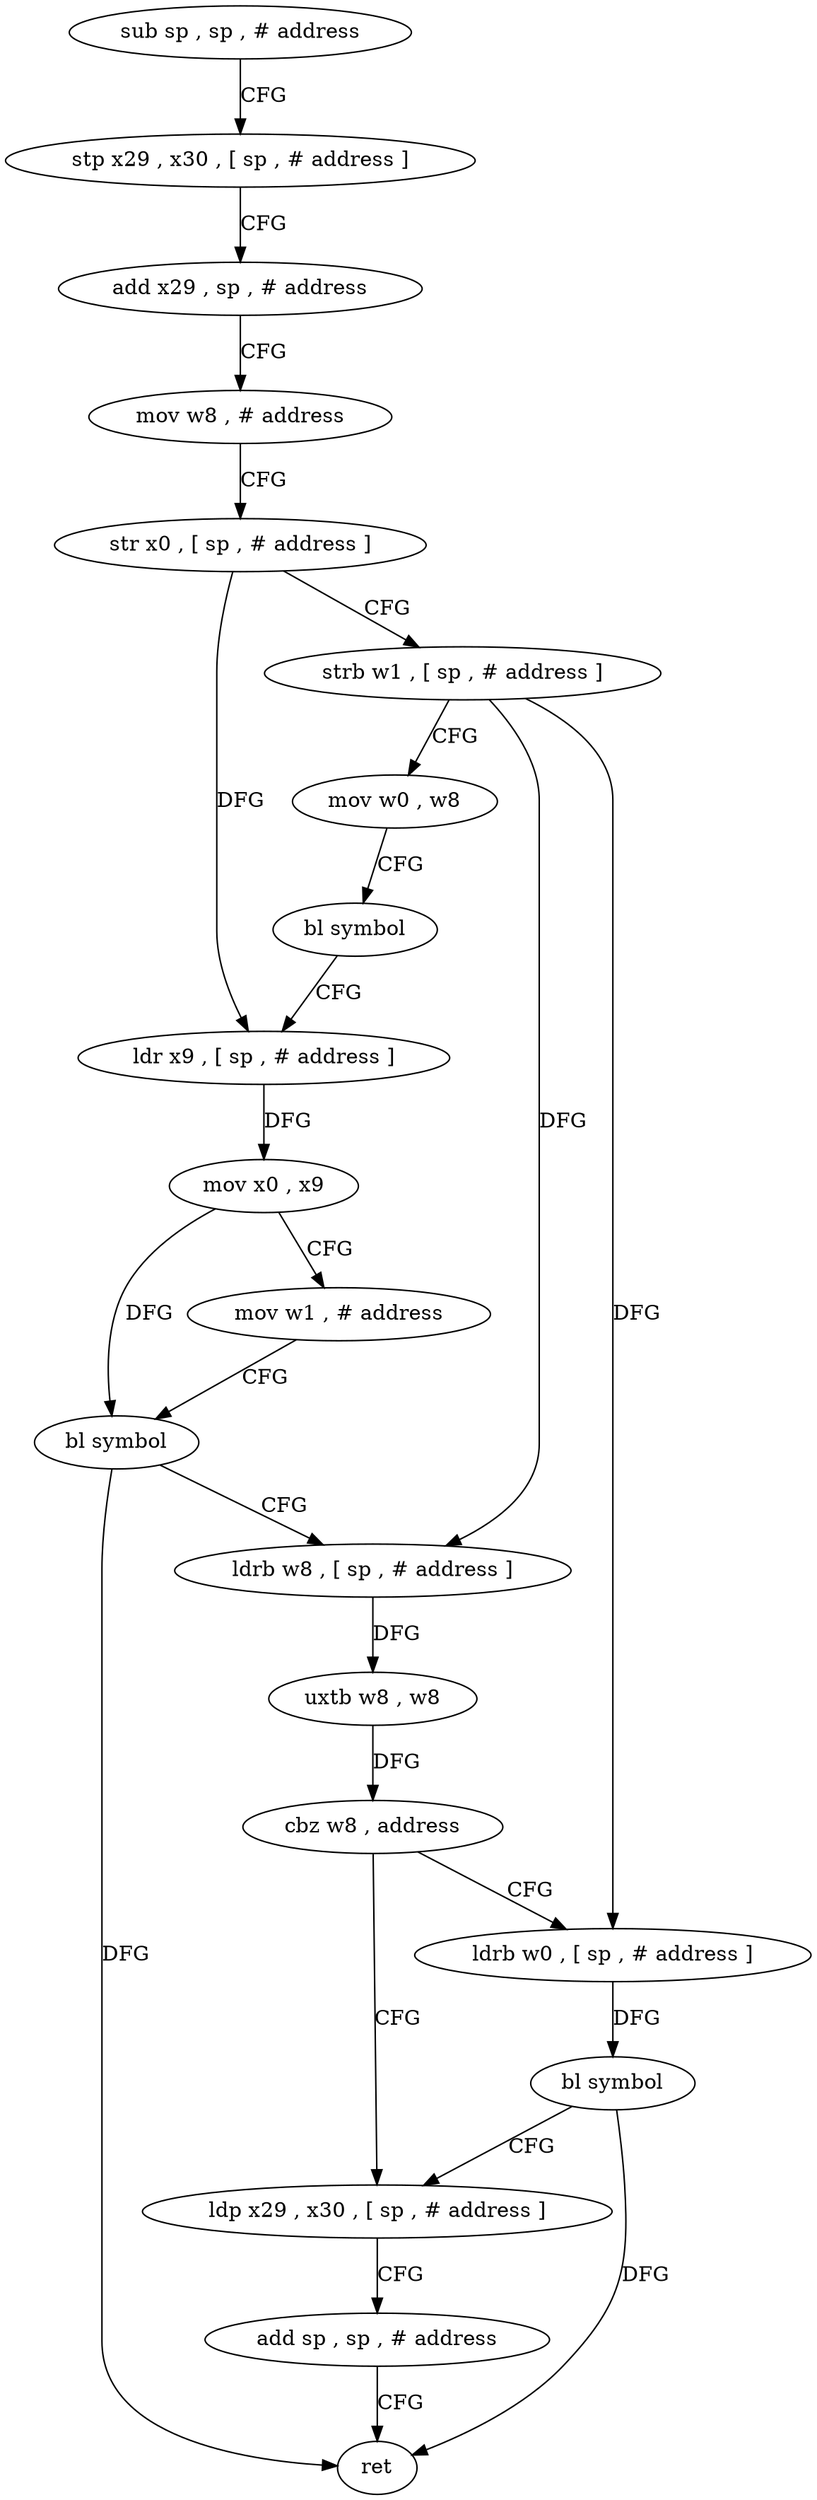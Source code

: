 digraph "func" {
"4208112" [label = "sub sp , sp , # address" ]
"4208116" [label = "stp x29 , x30 , [ sp , # address ]" ]
"4208120" [label = "add x29 , sp , # address" ]
"4208124" [label = "mov w8 , # address" ]
"4208128" [label = "str x0 , [ sp , # address ]" ]
"4208132" [label = "strb w1 , [ sp , # address ]" ]
"4208136" [label = "mov w0 , w8" ]
"4208140" [label = "bl symbol" ]
"4208144" [label = "ldr x9 , [ sp , # address ]" ]
"4208148" [label = "mov x0 , x9" ]
"4208152" [label = "mov w1 , # address" ]
"4208156" [label = "bl symbol" ]
"4208160" [label = "ldrb w8 , [ sp , # address ]" ]
"4208164" [label = "uxtb w8 , w8" ]
"4208168" [label = "cbz w8 , address" ]
"4208180" [label = "ldp x29 , x30 , [ sp , # address ]" ]
"4208172" [label = "ldrb w0 , [ sp , # address ]" ]
"4208184" [label = "add sp , sp , # address" ]
"4208188" [label = "ret" ]
"4208176" [label = "bl symbol" ]
"4208112" -> "4208116" [ label = "CFG" ]
"4208116" -> "4208120" [ label = "CFG" ]
"4208120" -> "4208124" [ label = "CFG" ]
"4208124" -> "4208128" [ label = "CFG" ]
"4208128" -> "4208132" [ label = "CFG" ]
"4208128" -> "4208144" [ label = "DFG" ]
"4208132" -> "4208136" [ label = "CFG" ]
"4208132" -> "4208160" [ label = "DFG" ]
"4208132" -> "4208172" [ label = "DFG" ]
"4208136" -> "4208140" [ label = "CFG" ]
"4208140" -> "4208144" [ label = "CFG" ]
"4208144" -> "4208148" [ label = "DFG" ]
"4208148" -> "4208152" [ label = "CFG" ]
"4208148" -> "4208156" [ label = "DFG" ]
"4208152" -> "4208156" [ label = "CFG" ]
"4208156" -> "4208160" [ label = "CFG" ]
"4208156" -> "4208188" [ label = "DFG" ]
"4208160" -> "4208164" [ label = "DFG" ]
"4208164" -> "4208168" [ label = "DFG" ]
"4208168" -> "4208180" [ label = "CFG" ]
"4208168" -> "4208172" [ label = "CFG" ]
"4208180" -> "4208184" [ label = "CFG" ]
"4208172" -> "4208176" [ label = "DFG" ]
"4208184" -> "4208188" [ label = "CFG" ]
"4208176" -> "4208180" [ label = "CFG" ]
"4208176" -> "4208188" [ label = "DFG" ]
}
